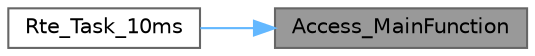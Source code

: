 digraph "Access_MainFunction"
{
 // LATEX_PDF_SIZE
  bgcolor="transparent";
  edge [fontname=Helvetica,fontsize=10,labelfontname=Helvetica,labelfontsize=10];
  node [fontname=Helvetica,fontsize=10,shape=box,height=0.2,width=0.4];
  rankdir="RL";
  Node1 [id="Node000001",label="Access_MainFunction",height=0.2,width=0.4,color="gray40", fillcolor="grey60", style="filled", fontcolor="black",tooltip="Access module main function (runs in task)"];
  Node1 -> Node2 [id="edge1_Node000001_Node000002",dir="back",color="steelblue1",style="solid",tooltip=" "];
  Node2 [id="Node000002",label="Rte_Task_10ms",height=0.2,width=0.4,color="grey40", fillcolor="white", style="filled",URL="$_rte_8c.html#ac340c567f2f3e82350b964f103f3a661",tooltip=" "];
}
